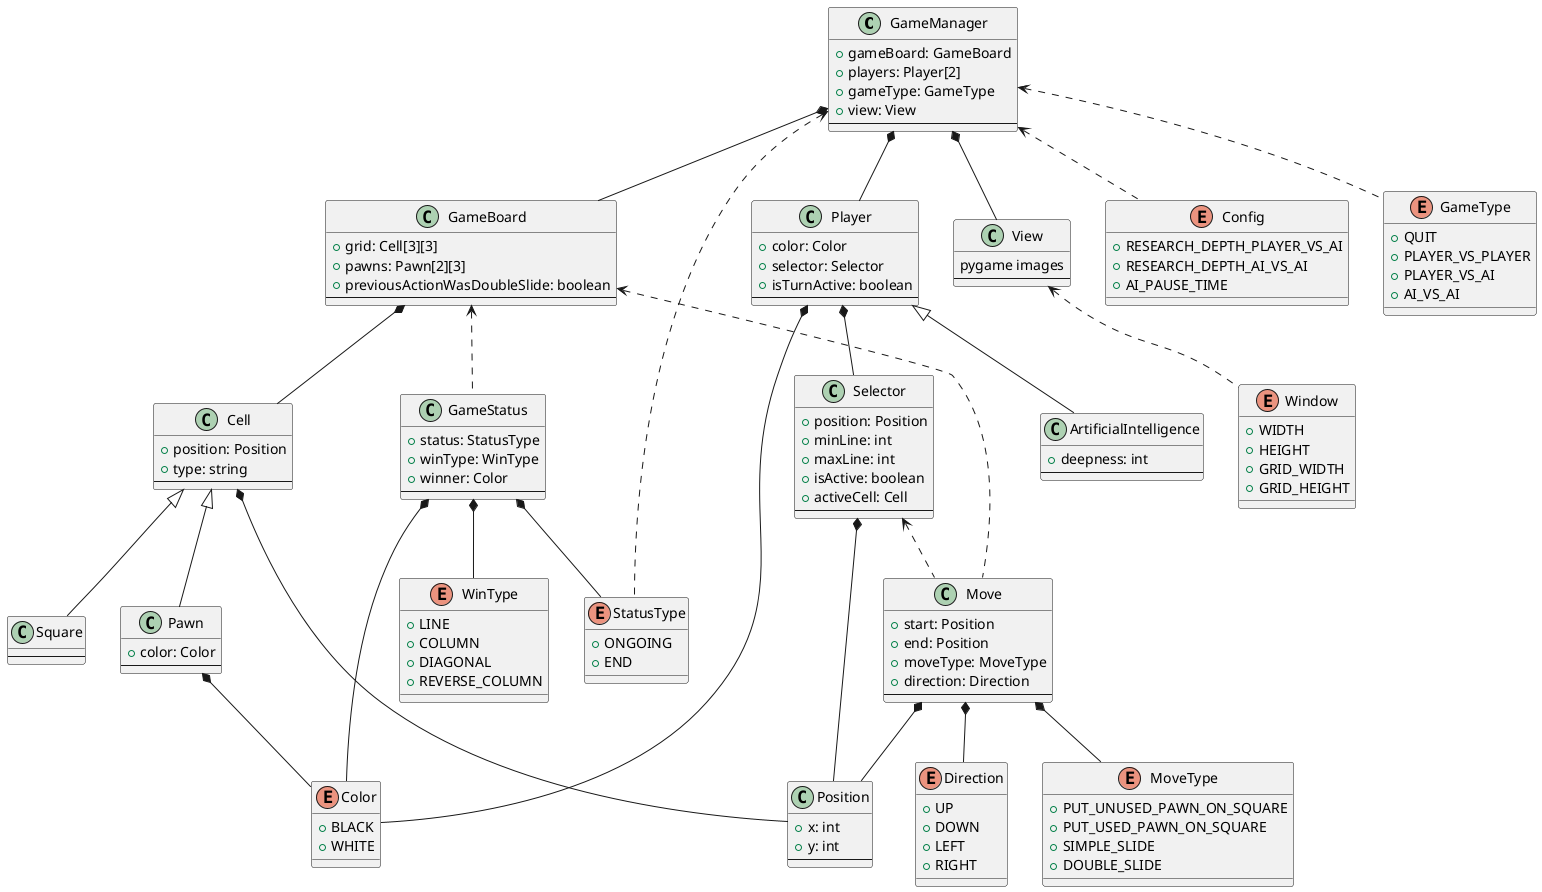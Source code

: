 @startuml
class GameManager {
+ gameBoard: GameBoard
+ players: Player[2]
+ gameType: GameType
+ view: View
---
}
class GameBoard {
+ grid: Cell[3][3]
+ pawns: Pawn[2][3]
+ previousActionWasDoubleSlide: boolean
---
}
class Player {
+ color: Color
+ selector: Selector
+ isTurnActive: boolean
---
}
class ArtificialIntelligence extends Player {
+ deepness: int
---
}
class View {
pygame images
---
}
class Cell {
+ position: Position
+ type: string
---
}
class Square extends Cell {
---
}
class Pawn extends Cell {
+ color: Color
---
}
class Selector {
+ position: Position
+ minLine: int
+ maxLine: int
+ isActive: boolean
+ activeCell: Cell
---
}
class Position {
+ x: int
+ y: int
---
}
enum Color {
+ BLACK
+ WHITE
}
enum Config {
+ RESEARCH_DEPTH_PLAYER_VS_AI
+ RESEARCH_DEPTH_AI_VS_AI
+ AI_PAUSE_TIME
}
enum Direction {
+ UP
+ DOWN
+ LEFT
+ RIGHT
}
class GameStatus {
+ status: StatusType
+ winType: WinType
+ winner: Color
---
}
enum GameType {
+ QUIT
+ PLAYER_VS_PLAYER
+ PLAYER_VS_AI
+ AI_VS_AI
}
class Move {
+ start: Position
+ end: Position
+ moveType: MoveType
+ direction: Direction
---
}
enum MoveType {
+ PUT_UNUSED_PAWN_ON_SQUARE
+ PUT_USED_PAWN_ON_SQUARE
+ SIMPLE_SLIDE
+ DOUBLE_SLIDE
}
enum StatusType {
+ ONGOING
+ END
}
enum Window {
+ WIDTH
+ HEIGHT
+ GRID_WIDTH
+ GRID_HEIGHT
}
enum WinType {
+ LINE
+ COLUMN
+ DIAGONAL
+ REVERSE_COLUMN
}

GameManager *-- GameBoard
GameManager *-- Player
GameManager *-- View
GameBoard *-- Cell
Player *-- Selector
Player *-- Color
Cell *-- Position
Pawn *-- Color
Selector *-- Position
GameStatus *-- Color
GameStatus *-- StatusType
GameStatus *-- WinType
Move *-- Position
Move *-- MoveType
Move *-- Direction

GameManager <.. Config
GameManager <.. GameType
GameManager <.. StatusType
View <.. Window
GameBoard <.. GameStatus
GameBoard <.. Move
Selector <.. Move
@enduml